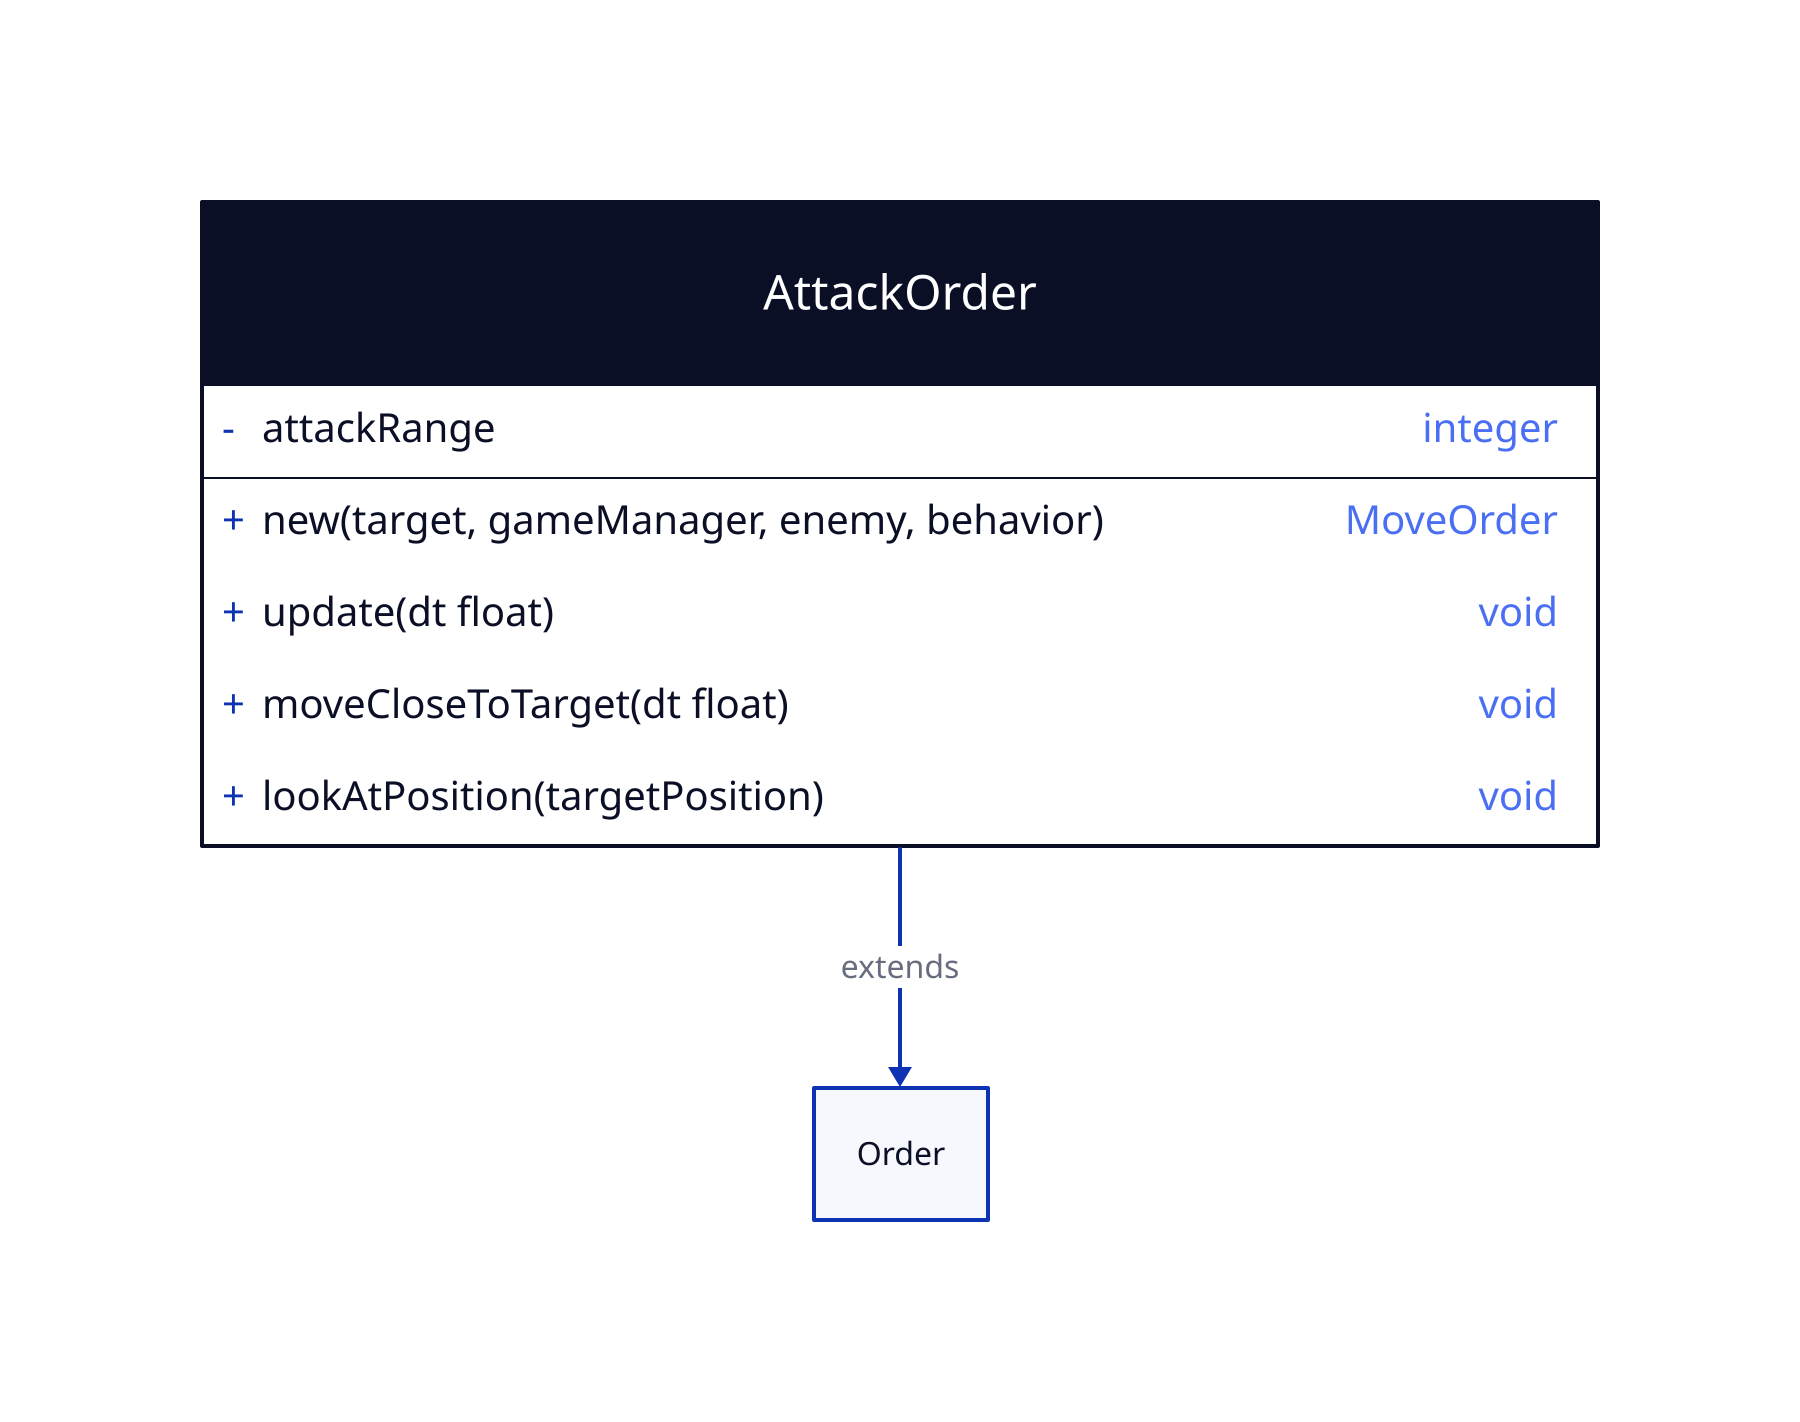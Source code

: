 AttackOrder: {
  shape: class

  -attackRange: integer

  +new(target, gameManager, enemy, behavior): MoveOrder

  +update(dt float): void
  +moveCloseToTarget(dt float): void
  lookAtPosition(targetPosition): void
}

AttackOrder -> Order: extends
